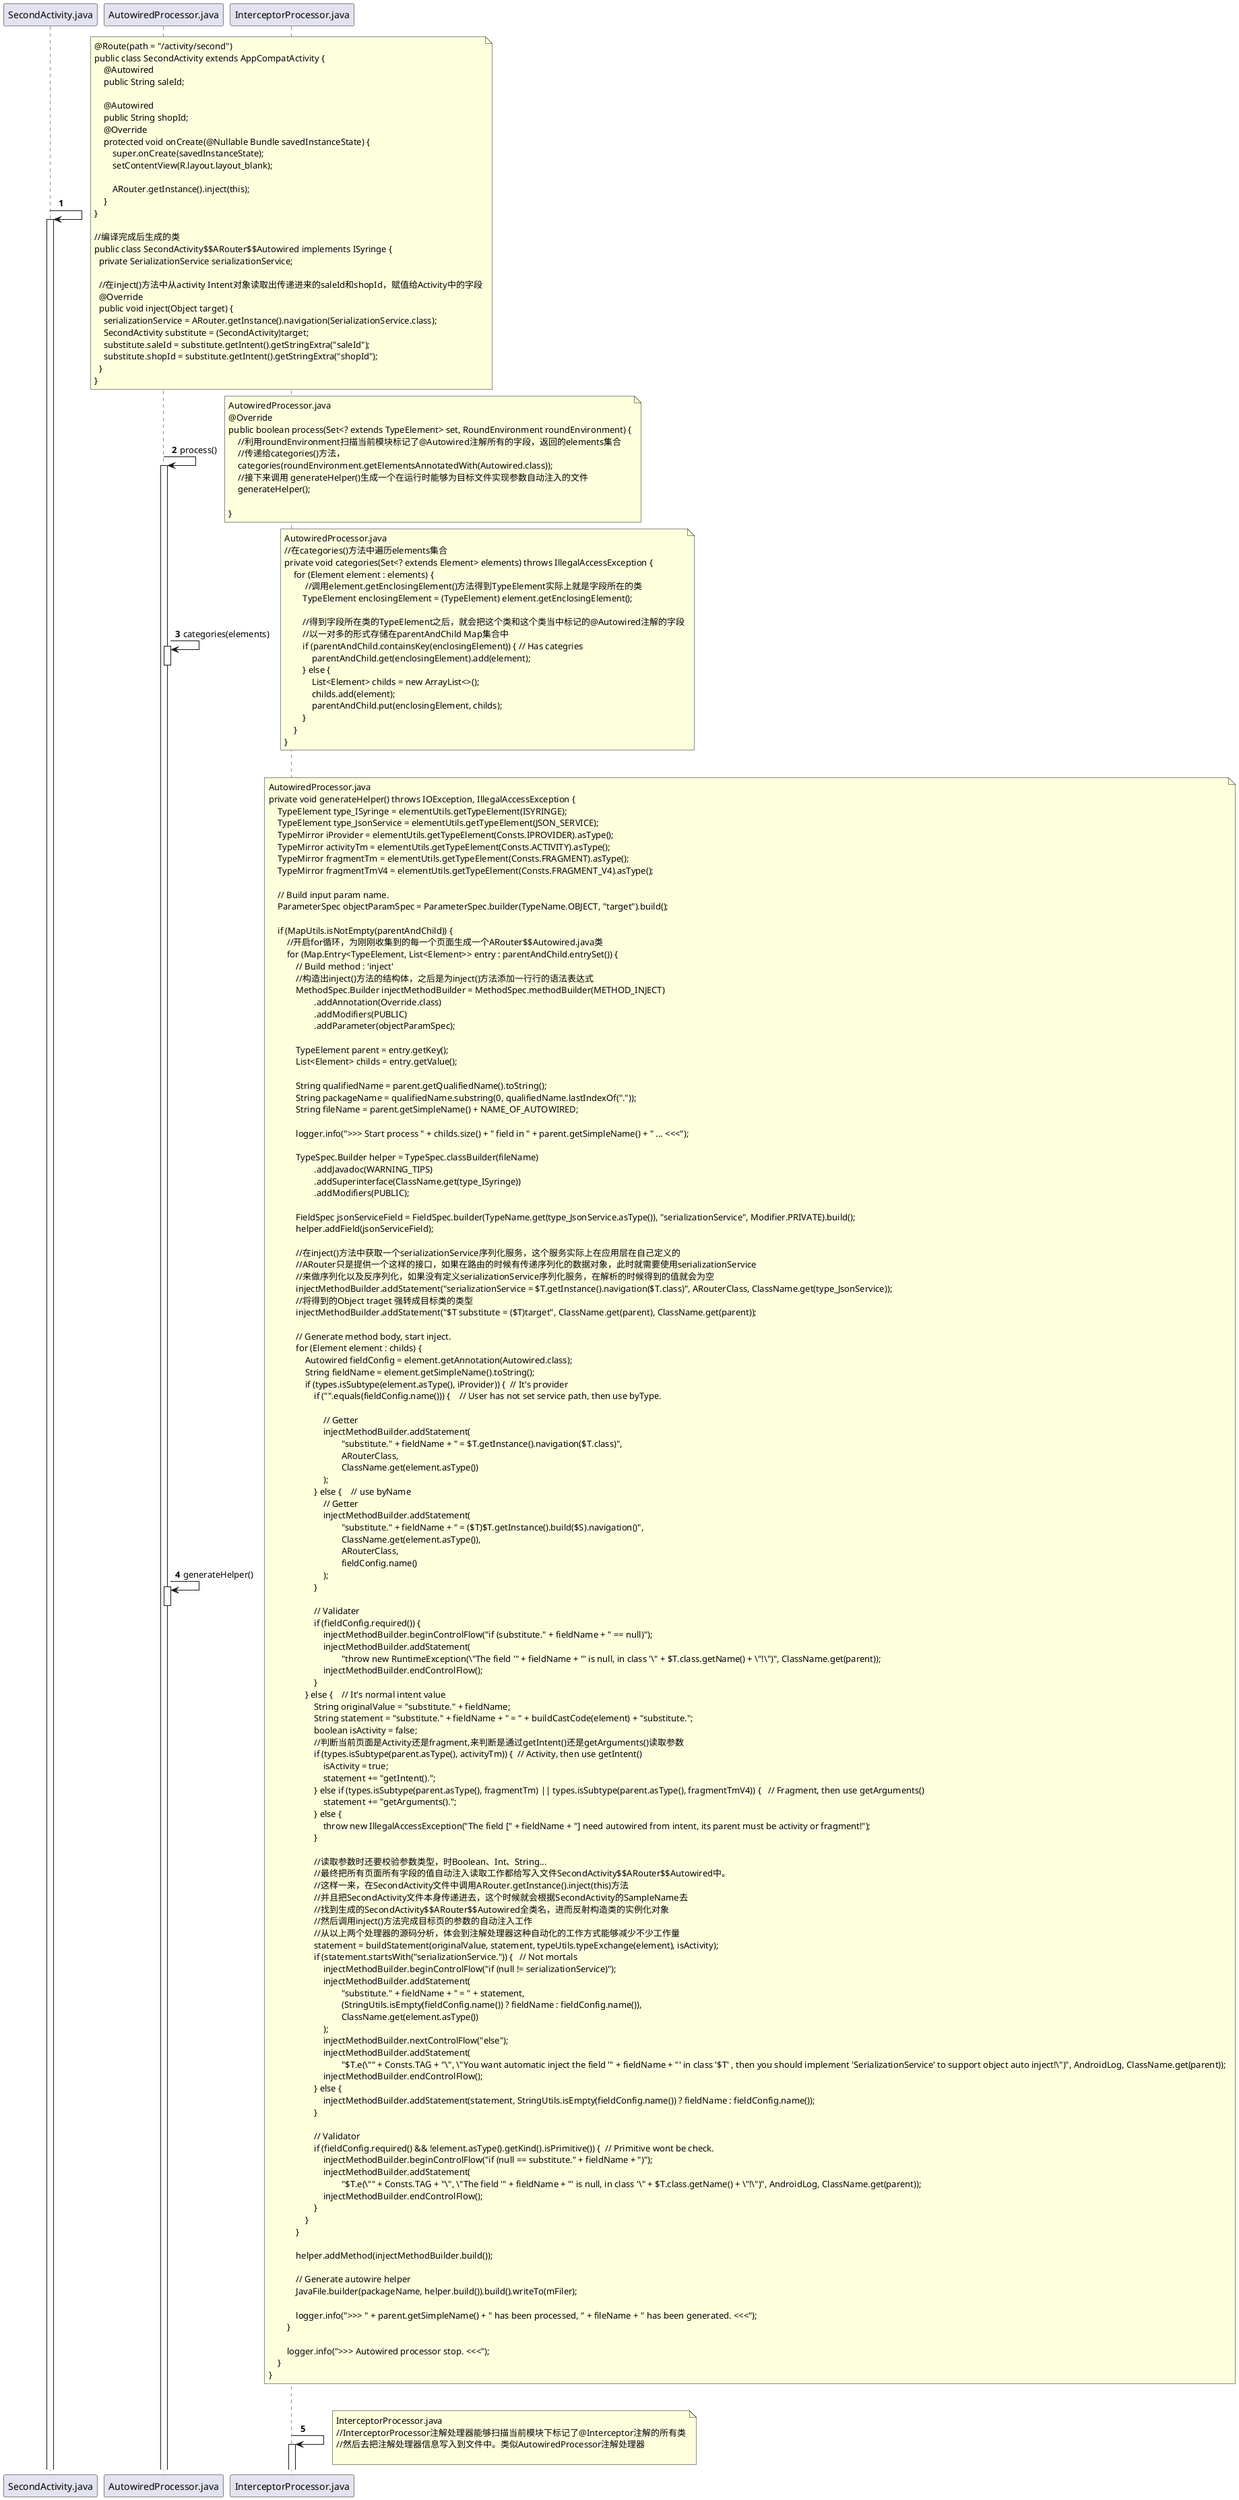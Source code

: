 @startuml
'https://plantuml.com/sequence-diagram

autonumber

'AutowiredProcessor注解处理器如何在编译时生成目标类参数自动注入文件
SecondActivity.java -> SecondActivity.java:
activate SecondActivity.java
note right
@Route(path = "/activity/second")
public class SecondActivity extends AppCompatActivity {
    @Autowired
    public String saleId;

    @Autowired
    public String shopId;
    @Override
    protected void onCreate(@Nullable Bundle savedInstanceState) {
        super.onCreate(savedInstanceState);
        setContentView(R.layout.layout_blank);

        ARouter.getInstance().inject(this);
    }
}

//编译完成后生成的类
public class SecondActivity$$ARouter$$Autowired implements ISyringe {
  private SerializationService serializationService;

  //在inject()方法中从activity Intent对象读取出传递进来的saleId和shopId，赋值给Activity中的字段
  @Override
  public void inject(Object target) {
    serializationService = ARouter.getInstance().navigation(SerializationService.class);
    SecondActivity substitute = (SecondActivity)target;
    substitute.saleId = substitute.getIntent().getStringExtra("saleId");
    substitute.shopId = substitute.getIntent().getStringExtra("shopId");
  }
}
end note

AutowiredProcessor.java -> AutowiredProcessor.java:process()
activate AutowiredProcessor.java
note right
AutowiredProcessor.java
@Override
public boolean process(Set<? extends TypeElement> set, RoundEnvironment roundEnvironment) {
    //利用roundEnvironment扫描当前模块标记了@Autowired注解所有的字段，返回的elements集合
    //传递给categories()方法，
    categories(roundEnvironment.getElementsAnnotatedWith(Autowired.class));
    //接下来调用 generateHelper()生成一个在运行时能够为目标文件实现参数自动注入的文件
    generateHelper();

}
end note

AutowiredProcessor.java -> AutowiredProcessor.java :categories(elements)
activate AutowiredProcessor.java
note right
AutowiredProcessor.java
//在categories()方法中遍历elements集合
private void categories(Set<? extends Element> elements) throws IllegalAccessException {
    for (Element element : elements) {
         //调用element.getEnclosingElement()方法得到TypeElement实际上就是字段所在的类
        TypeElement enclosingElement = (TypeElement) element.getEnclosingElement();

        //得到字段所在类的TypeElement之后，就会把这个类和这个类当中标记的@Autowired注解的字段
        //以一对多的形式存储在parentAndChild Map集合中
        if (parentAndChild.containsKey(enclosingElement)) { // Has categries
            parentAndChild.get(enclosingElement).add(element);
        } else {
            List<Element> childs = new ArrayList<>();
            childs.add(element);
            parentAndChild.put(enclosingElement, childs);
        }
    }
}
end note
deactivate AutowiredProcessor.java

AutowiredProcessor.java -> AutowiredProcessor.java :generateHelper()
activate AutowiredProcessor.java
note right
AutowiredProcessor.java
private void generateHelper() throws IOException, IllegalAccessException {
    TypeElement type_ISyringe = elementUtils.getTypeElement(ISYRINGE);
    TypeElement type_JsonService = elementUtils.getTypeElement(JSON_SERVICE);
    TypeMirror iProvider = elementUtils.getTypeElement(Consts.IPROVIDER).asType();
    TypeMirror activityTm = elementUtils.getTypeElement(Consts.ACTIVITY).asType();
    TypeMirror fragmentTm = elementUtils.getTypeElement(Consts.FRAGMENT).asType();
    TypeMirror fragmentTmV4 = elementUtils.getTypeElement(Consts.FRAGMENT_V4).asType();

    // Build input param name.
    ParameterSpec objectParamSpec = ParameterSpec.builder(TypeName.OBJECT, "target").build();

    if (MapUtils.isNotEmpty(parentAndChild)) {
        //开启for循环，为刚刚收集到的每一个页面生成一个ARouter$$Autowired.java类
        for (Map.Entry<TypeElement, List<Element>> entry : parentAndChild.entrySet()) {
            // Build method : 'inject'
            //构造出inject()方法的结构体，之后是为inject()方法添加一行行的语法表达式
            MethodSpec.Builder injectMethodBuilder = MethodSpec.methodBuilder(METHOD_INJECT)
                    .addAnnotation(Override.class)
                    .addModifiers(PUBLIC)
                    .addParameter(objectParamSpec);

            TypeElement parent = entry.getKey();
            List<Element> childs = entry.getValue();

            String qualifiedName = parent.getQualifiedName().toString();
            String packageName = qualifiedName.substring(0, qualifiedName.lastIndexOf("."));
            String fileName = parent.getSimpleName() + NAME_OF_AUTOWIRED;

            logger.info(">>> Start process " + childs.size() + " field in " + parent.getSimpleName() + " ... <<<");

            TypeSpec.Builder helper = TypeSpec.classBuilder(fileName)
                    .addJavadoc(WARNING_TIPS)
                    .addSuperinterface(ClassName.get(type_ISyringe))
                    .addModifiers(PUBLIC);

            FieldSpec jsonServiceField = FieldSpec.builder(TypeName.get(type_JsonService.asType()), "serializationService", Modifier.PRIVATE).build();
            helper.addField(jsonServiceField);

            //在inject()方法中获取一个serializationService序列化服务，这个服务实际上在应用层在自己定义的
            //ARouter只是提供一个这样的接口，如果在路由的时候有传递序列化的数据对象，此时就需要使用serializationService
            //来做序列化以及反序列化，如果没有定义serializationService序列化服务，在解析的时候得到的值就会为空
            injectMethodBuilder.addStatement("serializationService = $T.getInstance().navigation($T.class)", ARouterClass, ClassName.get(type_JsonService));
            //将得到的Object traget 强转成目标类的类型
            injectMethodBuilder.addStatement("$T substitute = ($T)target", ClassName.get(parent), ClassName.get(parent));

            // Generate method body, start inject.
            for (Element element : childs) {
                Autowired fieldConfig = element.getAnnotation(Autowired.class);
                String fieldName = element.getSimpleName().toString();
                if (types.isSubtype(element.asType(), iProvider)) {  // It's provider
                    if ("".equals(fieldConfig.name())) {    // User has not set service path, then use byType.

                        // Getter
                        injectMethodBuilder.addStatement(
                                "substitute." + fieldName + " = $T.getInstance().navigation($T.class)",
                                ARouterClass,
                                ClassName.get(element.asType())
                        );
                    } else {    // use byName
                        // Getter
                        injectMethodBuilder.addStatement(
                                "substitute." + fieldName + " = ($T)$T.getInstance().build($S).navigation()",
                                ClassName.get(element.asType()),
                                ARouterClass,
                                fieldConfig.name()
                        );
                    }

                    // Validater
                    if (fieldConfig.required()) {
                        injectMethodBuilder.beginControlFlow("if (substitute." + fieldName + " == null)");
                        injectMethodBuilder.addStatement(
                                "throw new RuntimeException(\"The field '" + fieldName + "' is null, in class '\" + $T.class.getName() + \"!\")", ClassName.get(parent));
                        injectMethodBuilder.endControlFlow();
                    }
                } else {    // It's normal intent value
                    String originalValue = "substitute." + fieldName;
                    String statement = "substitute." + fieldName + " = " + buildCastCode(element) + "substitute.";
                    boolean isActivity = false;
                    //判断当前页面是Activity还是fragment,来判断是通过getIntent()还是getArguments()读取参数
                    if (types.isSubtype(parent.asType(), activityTm)) {  // Activity, then use getIntent()
                        isActivity = true;
                        statement += "getIntent().";
                    } else if (types.isSubtype(parent.asType(), fragmentTm) || types.isSubtype(parent.asType(), fragmentTmV4)) {   // Fragment, then use getArguments()
                        statement += "getArguments().";
                    } else {
                        throw new IllegalAccessException("The field [" + fieldName + "] need autowired from intent, its parent must be activity or fragment!");
                    }

                    //读取参数时还要校验参数类型，时Boolean、Int、String...
                    //最终把所有页面所有字段的值自动注入读取工作都给写入文件SecondActivity$$ARouter$$Autowired中。
                    //这样一来，在SecondActivity文件中调用ARouter.getInstance().inject(this)方法
                    //并且把SecondActivity文件本身传递进去，这个时候就会根据SecondActivity的SampleName去
                    //找到生成的SecondActivity$$ARouter$$Autowired全类名，进而反射构造类的实例化对象
                    //然后调用inject()方法完成目标页的参数的自动注入工作
                    //从以上两个处理器的源码分析，体会到注解处理器这种自动化的工作方式能够减少不少工作量
                    statement = buildStatement(originalValue, statement, typeUtils.typeExchange(element), isActivity);
                    if (statement.startsWith("serializationService.")) {   // Not mortals
                        injectMethodBuilder.beginControlFlow("if (null != serializationService)");
                        injectMethodBuilder.addStatement(
                                "substitute." + fieldName + " = " + statement,
                                (StringUtils.isEmpty(fieldConfig.name()) ? fieldName : fieldConfig.name()),
                                ClassName.get(element.asType())
                        );
                        injectMethodBuilder.nextControlFlow("else");
                        injectMethodBuilder.addStatement(
                                "$T.e(\"" + Consts.TAG + "\", \"You want automatic inject the field '" + fieldName + "' in class '$T' , then you should implement 'SerializationService' to support object auto inject!\")", AndroidLog, ClassName.get(parent));
                        injectMethodBuilder.endControlFlow();
                    } else {
                        injectMethodBuilder.addStatement(statement, StringUtils.isEmpty(fieldConfig.name()) ? fieldName : fieldConfig.name());
                    }

                    // Validator
                    if (fieldConfig.required() && !element.asType().getKind().isPrimitive()) {  // Primitive wont be check.
                        injectMethodBuilder.beginControlFlow("if (null == substitute." + fieldName + ")");
                        injectMethodBuilder.addStatement(
                                "$T.e(\"" + Consts.TAG + "\", \"The field '" + fieldName + "' is null, in class '\" + $T.class.getName() + \"!\")", AndroidLog, ClassName.get(parent));
                        injectMethodBuilder.endControlFlow();
                    }
                }
            }

            helper.addMethod(injectMethodBuilder.build());

            // Generate autowire helper
            JavaFile.builder(packageName, helper.build()).build().writeTo(mFiler);

            logger.info(">>> " + parent.getSimpleName() + " has been processed, " + fileName + " has been generated. <<<");
        }

        logger.info(">>> Autowired processor stop. <<<");
    }
}
end note
deactivate AutowiredProcessor.java

InterceptorProcessor.java -> InterceptorProcessor.java
activate InterceptorProcessor.java
note right
InterceptorProcessor.java
//InterceptorProcessor注解处理器能够扫描当前模块下标记了@Interceptor注解的所有类
//然后去把注解处理器信息写入到文件中。类似AutowiredProcessor注解处理器

end note

@enduml